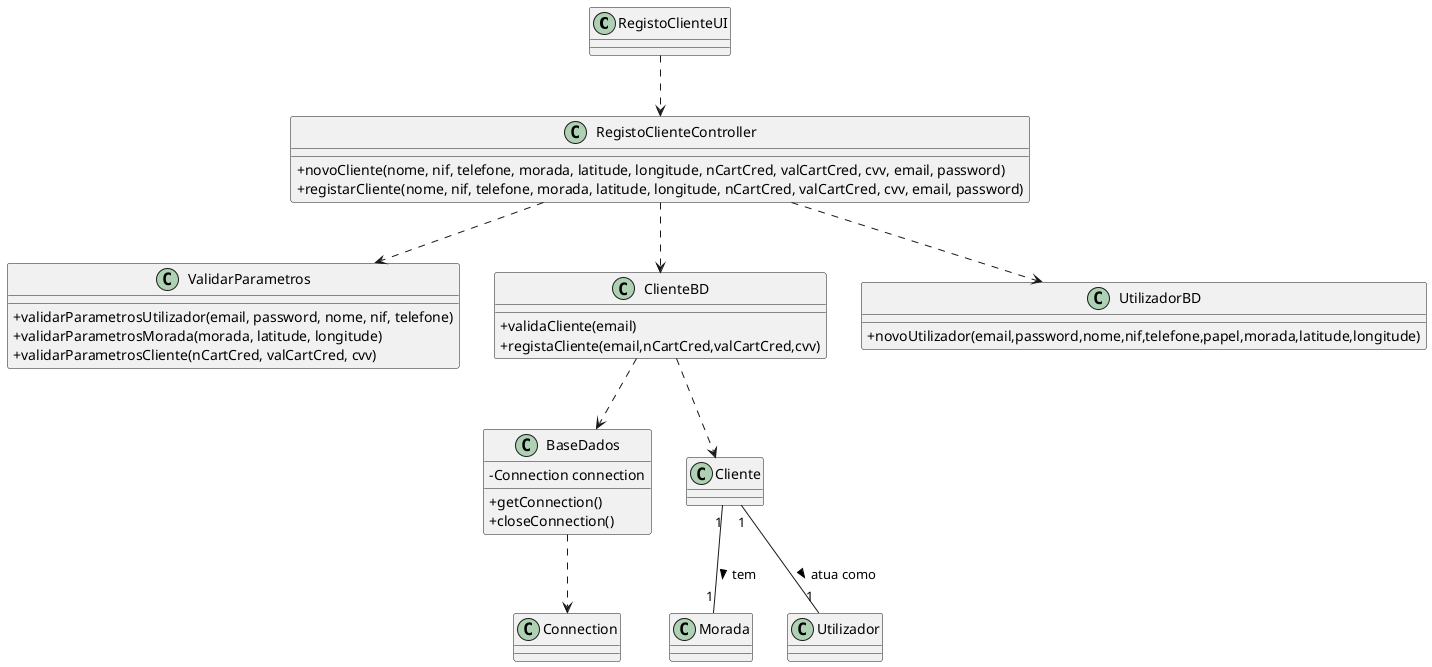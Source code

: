 @startuml

skinparam classAttributeIconSize 0

Class RegistoClienteUI{

}

Class RegistoClienteController{
    +novoCliente(nome, nif, telefone, morada, latitude, longitude, nCartCred, valCartCred, cvv, email, password)
    +registarCliente(nome, nif, telefone, morada, latitude, longitude, nCartCred, valCartCred, cvv, email, password)
}

Class ValidarParametros{
    +validarParametrosUtilizador(email, password, nome, nif, telefone)
    +validarParametrosMorada(morada, latitude, longitude)
    +validarParametrosCliente(nCartCred, valCartCred, cvv)
}

Class ClienteBD{
    +validaCliente(email)
    +registaCliente(email,nCartCred,valCartCred,cvv)

}

class BaseDados{
  -Connection connection
  +getConnection()
  +closeConnection()
}

class UtilizadorBD {
    +novoUtilizador(email,password,nome,nif,telefone,papel,morada,latitude,longitude)
}

class Connection {
}


RegistoClienteUI ..> RegistoClienteController
RegistoClienteController ..> ClienteBD
RegistoClienteController ..> UtilizadorBD
RegistoClienteController ..> ValidarParametros
ClienteBD ..> Cliente


Cliente "1" -- "1" Morada: tem >
Cliente "1" -- "1" Utilizador : atua como >
ClienteBD ..> BaseDados
BaseDados ..> Connection

@enduml
